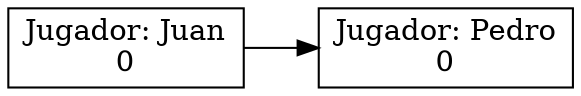 digraph G {rankdir=LR;node[shape = box];
Nodo0 [label = "Jugador: Pedro\l0"];
Nodo1 [label = "Jugador: Juan\l0"];
Nodo1->Nodo0;
}